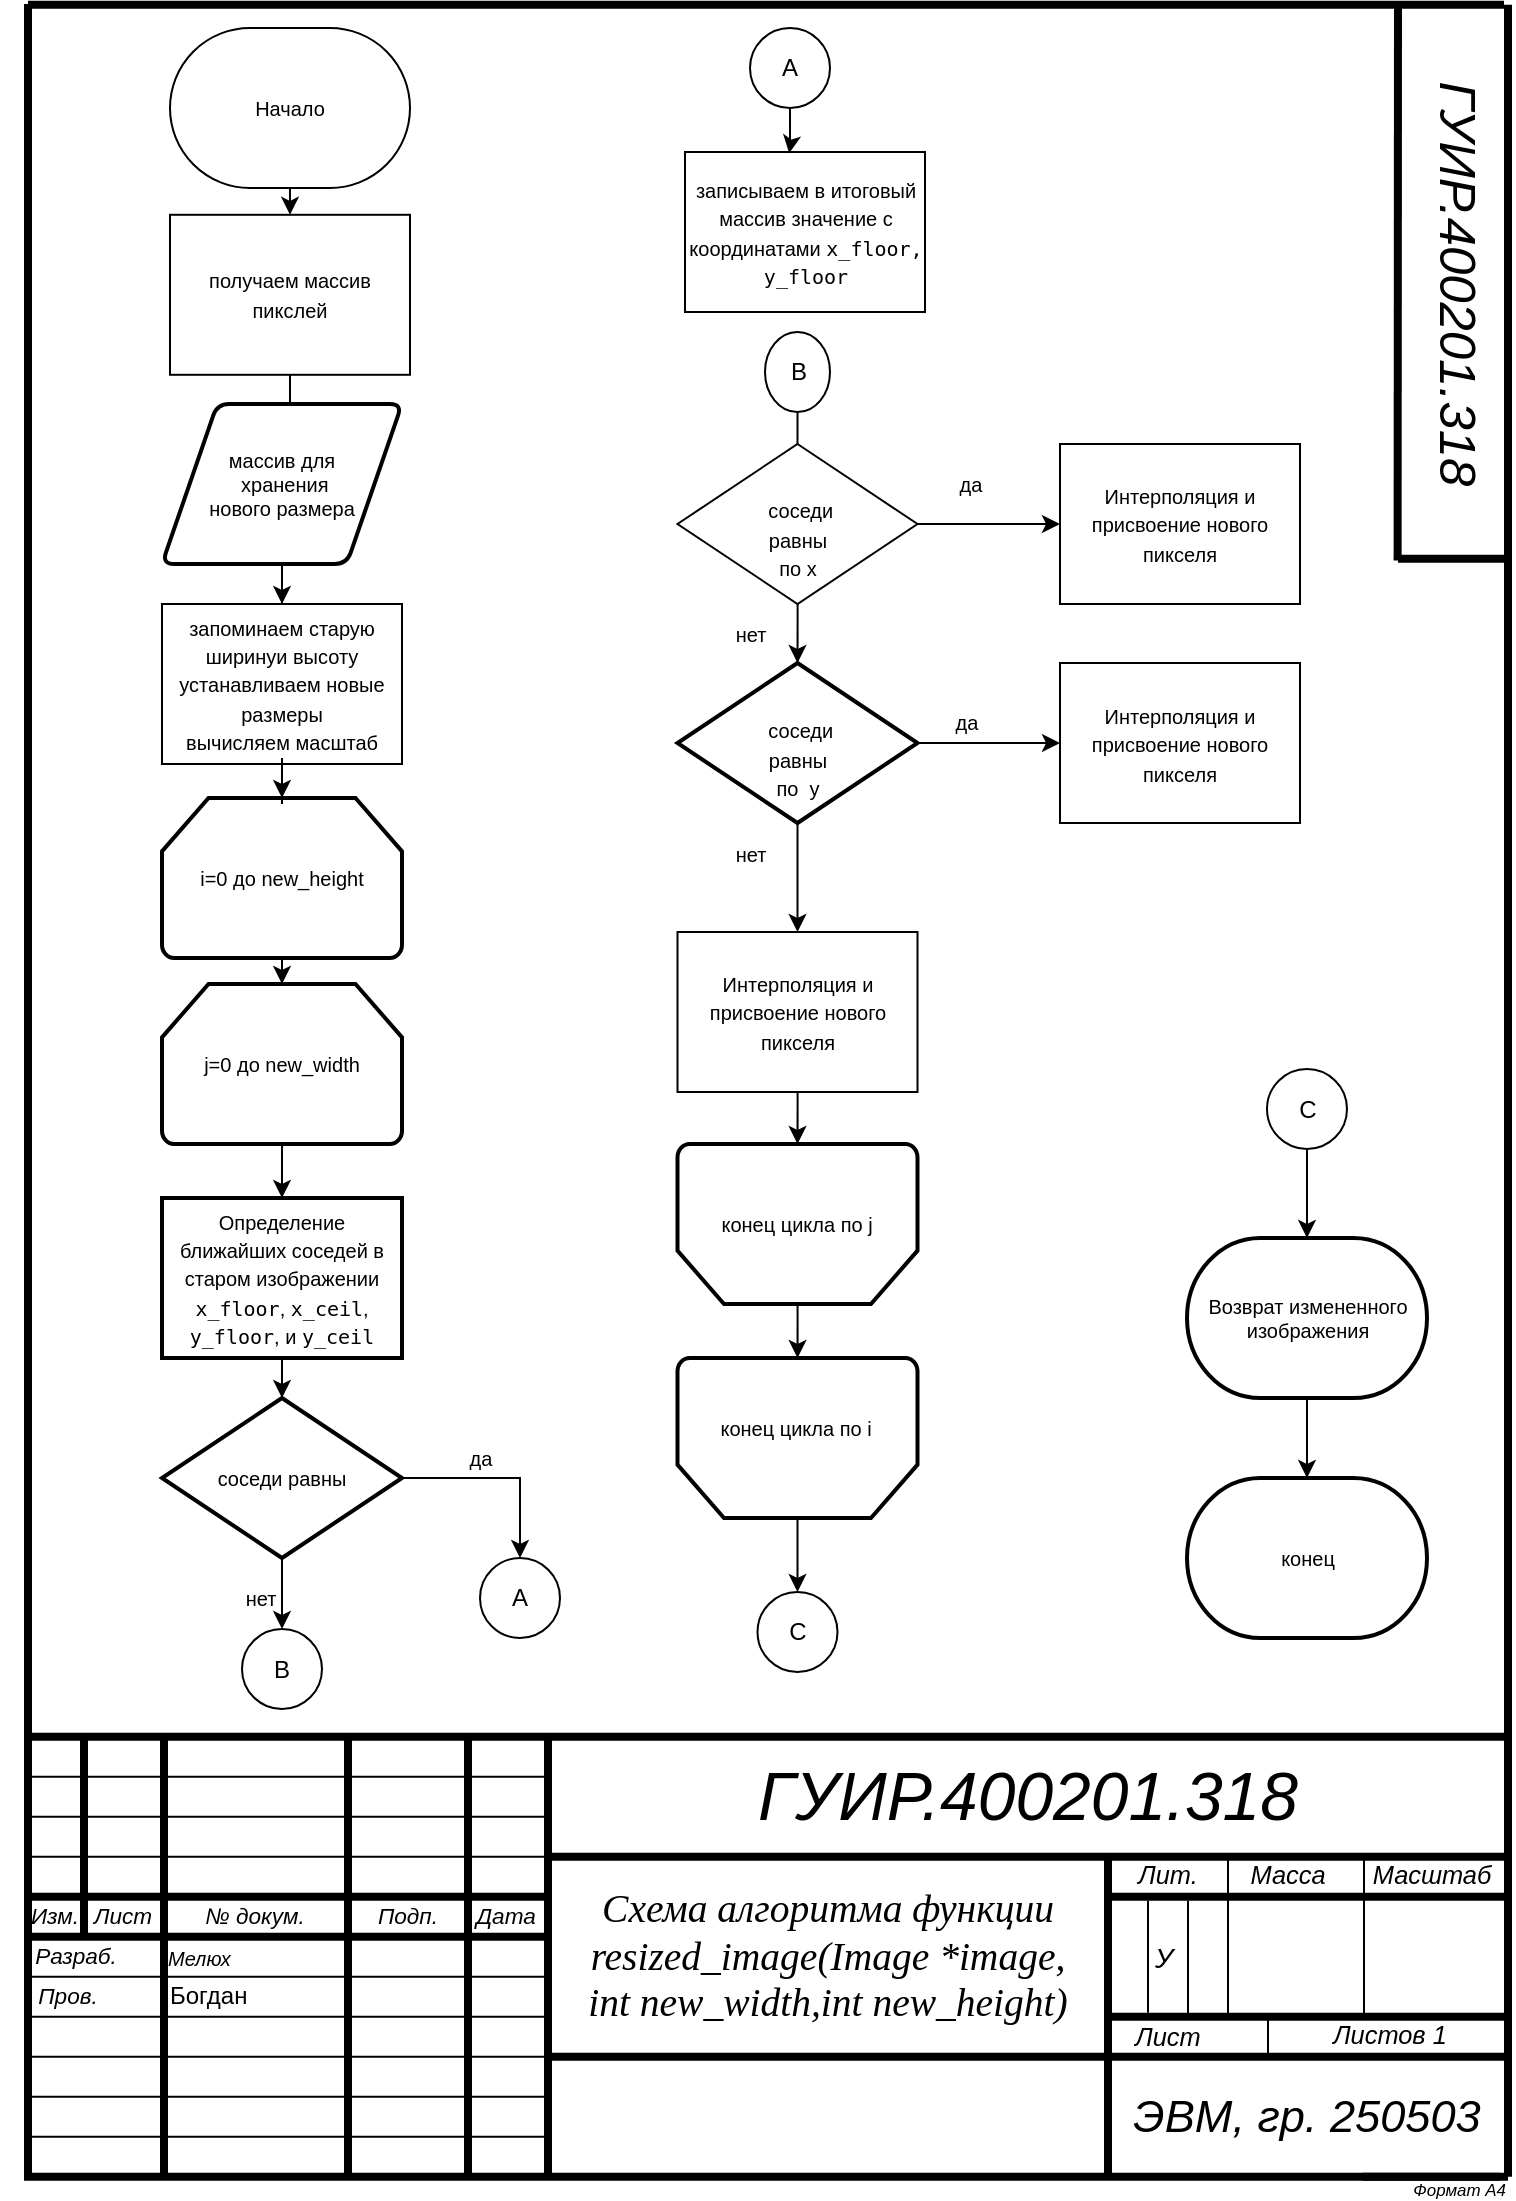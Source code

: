 <mxfile version="22.1.7" type="device">
  <diagram id="C5RBs43oDa-KdzZeNtuy" name="Page-1">
    <mxGraphModel dx="1143" dy="599" grid="1" gridSize="10" guides="1" tooltips="1" connect="1" arrows="1" fold="1" page="1" pageScale="1" pageWidth="827" pageHeight="1169" math="0" shadow="0">
      <root>
        <mxCell id="WIyWlLk6GJQsqaUBKTNV-0" />
        <mxCell id="WIyWlLk6GJQsqaUBKTNV-1" parent="WIyWlLk6GJQsqaUBKTNV-0" />
        <UserObject label="" tags="Соединительная_линия" id="qpGkZIj-OQJHKcK6H_bm-0">
          <mxCell parent="WIyWlLk6GJQsqaUBKTNV-1" vertex="1" visible="0">
            <mxGeometry x="740" y="90" as="geometry" />
          </mxCell>
        </UserObject>
        <UserObject label="" tags="Фон" id="qpGkZIj-OQJHKcK6H_bm-1">
          <mxCell style="vsdxID=314;fillColor=#FFFFFF;gradientColor=none;shape=stencil(UzV2Ls5ILEhVNTIoLinKz04tz0wpyVA1dlE1MsrMy0gtyiwBslSNXVWNndPyi1LTi/JL81Ig/IJEkEoQKze/DGRCBUSfoYEBSI+RQSUq3w2iOCczD49iPErJVIjXektLPRMzfMqBDIQ/IUGELIceJkAhSHgauwIA);strokeColor=#000000;strokeWidth=4;spacingTop=-2;spacingBottom=-2;spacingLeft=-2;spacingRight=-2;points=[];labelBackgroundColor=#ffffff;rounded=0;html=1;whiteSpace=wrap;" parent="WIyWlLk6GJQsqaUBKTNV-1" vertex="1">
            <mxGeometry x="344" y="1512.4" width="740" height="220" as="geometry" />
          </mxCell>
        </UserObject>
        <UserObject label="" tags="Фон" id="qpGkZIj-OQJHKcK6H_bm-2">
          <mxCell style="vsdxID=315;fillColor=#FFFFFF;gradientColor=none;shape=stencil(fY9LDoAgDERP0z3SIyjeg0QUooJB/N1eSGMkJrib6bxpWsB61XJRwNkavBvVYbqgARvg3FitvAlRAQrAundeDd5ttiO/yEQmNbs9bTipx1KDsyt3LYGTsUWwYj/oExbgKN5r6JE8+14eR/Q1ihs=);strokeColor=#000000;strokeWidth=4;spacingTop=-2;spacingBottom=-2;spacingLeft=-2;spacingRight=-2;points=[];labelBackgroundColor=#ffffff;rounded=0;html=1;whiteSpace=wrap;" parent="WIyWlLk6GJQsqaUBKTNV-1" vertex="1">
            <mxGeometry x="604" y="1572.4" width="480" height="100" as="geometry" />
          </mxCell>
        </UserObject>
        <UserObject label="" tags="Фон" id="qpGkZIj-OQJHKcK6H_bm-3">
          <mxCell style="vsdxID=316;edgeStyle=none;startArrow=none;endArrow=none;startSize=3;endSize=3;strokeWidth=4;strokeColor=#000000;spacingTop=-2;spacingBottom=-2;spacingLeft=-2;spacingRight=-2;verticalAlign=middle;html=1;labelBackgroundColor=#ffffff;rounded=0;" parent="WIyWlLk6GJQsqaUBKTNV-1" edge="1">
            <mxGeometry relative="1" as="geometry">
              <Array as="points" />
              <mxPoint x="604" y="1672.4" as="sourcePoint" />
              <mxPoint x="604" y="1732.4" as="targetPoint" />
            </mxGeometry>
          </mxCell>
        </UserObject>
        <UserObject label="" tags="Фон" id="qpGkZIj-OQJHKcK6H_bm-4">
          <mxCell style="vsdxID=317;edgeStyle=none;startArrow=none;endArrow=none;startSize=3;endSize=3;strokeWidth=4;strokeColor=#000000;spacingTop=-2;spacingBottom=-2;spacingLeft=-2;spacingRight=-2;verticalAlign=middle;html=1;labelBackgroundColor=#ffffff;rounded=0;" parent="WIyWlLk6GJQsqaUBKTNV-1" edge="1">
            <mxGeometry relative="1" as="geometry">
              <Array as="points" />
              <mxPoint x="884" y="1572.4" as="sourcePoint" />
              <mxPoint x="884" y="1732.4" as="targetPoint" />
            </mxGeometry>
          </mxCell>
        </UserObject>
        <UserObject label="" tags="Фон" id="qpGkZIj-OQJHKcK6H_bm-5">
          <mxCell style="vsdxID=318;edgeStyle=none;startArrow=none;endArrow=none;startSize=3;endSize=3;strokeColor=#000000;spacingTop=-2;spacingBottom=-2;spacingLeft=-2;spacingRight=-2;verticalAlign=middle;html=1;labelBackgroundColor=#ffffff;rounded=0;" parent="WIyWlLk6GJQsqaUBKTNV-1" edge="1">
            <mxGeometry relative="1" as="geometry">
              <mxPoint as="offset" />
              <Array as="points" />
              <mxPoint x="344" y="1532.4" as="sourcePoint" />
              <mxPoint x="604" y="1532.4" as="targetPoint" />
            </mxGeometry>
          </mxCell>
        </UserObject>
        <UserObject label="" tags="Фон" id="qpGkZIj-OQJHKcK6H_bm-6">
          <mxCell style="vsdxID=319;edgeStyle=none;startArrow=none;endArrow=none;startSize=3;endSize=3;strokeColor=#000000;spacingTop=-2;spacingBottom=-2;spacingLeft=-2;spacingRight=-2;verticalAlign=middle;html=1;labelBackgroundColor=#ffffff;rounded=0;" parent="WIyWlLk6GJQsqaUBKTNV-1" edge="1">
            <mxGeometry relative="1" as="geometry">
              <mxPoint as="offset" />
              <Array as="points" />
              <mxPoint x="344" y="1552.4" as="sourcePoint" />
              <mxPoint x="604" y="1552.4" as="targetPoint" />
            </mxGeometry>
          </mxCell>
        </UserObject>
        <UserObject label="" tags="Фон" id="qpGkZIj-OQJHKcK6H_bm-7">
          <mxCell style="vsdxID=320;edgeStyle=none;startArrow=none;endArrow=none;startSize=3;endSize=3;strokeColor=#000000;spacingTop=-2;spacingBottom=-2;spacingLeft=-2;spacingRight=-2;verticalAlign=middle;html=1;labelBackgroundColor=#ffffff;rounded=0;" parent="WIyWlLk6GJQsqaUBKTNV-1" edge="1">
            <mxGeometry relative="1" as="geometry">
              <mxPoint as="offset" />
              <Array as="points" />
              <mxPoint x="344" y="1572.4" as="sourcePoint" />
              <mxPoint x="604" y="1572.4" as="targetPoint" />
            </mxGeometry>
          </mxCell>
        </UserObject>
        <UserObject label="" tags="Фон" id="qpGkZIj-OQJHKcK6H_bm-8">
          <mxCell style="vsdxID=321;edgeStyle=none;startArrow=none;endArrow=none;startSize=3;endSize=3;strokeWidth=4;strokeColor=#000000;spacingTop=-2;spacingBottom=-2;spacingLeft=-2;spacingRight=-2;verticalAlign=middle;html=1;labelBackgroundColor=#ffffff;rounded=0;" parent="WIyWlLk6GJQsqaUBKTNV-1" edge="1">
            <mxGeometry relative="1" as="geometry">
              <mxPoint as="offset" />
              <Array as="points" />
              <mxPoint x="344" y="1592.4" as="sourcePoint" />
              <mxPoint x="604" y="1592.4" as="targetPoint" />
            </mxGeometry>
          </mxCell>
        </UserObject>
        <UserObject label="" tags="Фон" id="qpGkZIj-OQJHKcK6H_bm-9">
          <mxCell style="vsdxID=322;edgeStyle=none;startArrow=none;endArrow=none;startSize=3;endSize=3;strokeColor=#000000;spacingTop=-2;spacingBottom=-2;spacingLeft=-2;spacingRight=-2;verticalAlign=middle;html=1;labelBackgroundColor=#ffffff;rounded=0;" parent="WIyWlLk6GJQsqaUBKTNV-1" edge="1">
            <mxGeometry relative="1" as="geometry">
              <mxPoint as="offset" />
              <Array as="points" />
              <mxPoint x="344" y="1632.4" as="sourcePoint" />
              <mxPoint x="604" y="1632.4" as="targetPoint" />
            </mxGeometry>
          </mxCell>
        </UserObject>
        <UserObject label="" tags="Фон" id="qpGkZIj-OQJHKcK6H_bm-10">
          <mxCell style="vsdxID=323;edgeStyle=none;startArrow=none;endArrow=none;startSize=3;endSize=3;strokeColor=#000000;spacingTop=-2;spacingBottom=-2;spacingLeft=-2;spacingRight=-2;verticalAlign=middle;html=1;labelBackgroundColor=#ffffff;rounded=0;" parent="WIyWlLk6GJQsqaUBKTNV-1" edge="1">
            <mxGeometry relative="1" as="geometry">
              <mxPoint as="offset" />
              <Array as="points" />
              <mxPoint x="344" y="1672.4" as="sourcePoint" />
              <mxPoint x="604" y="1672.4" as="targetPoint" />
            </mxGeometry>
          </mxCell>
        </UserObject>
        <UserObject label="" tags="Фон" id="qpGkZIj-OQJHKcK6H_bm-11">
          <mxCell style="vsdxID=324;edgeStyle=none;startArrow=none;endArrow=none;startSize=3;endSize=3;strokeWidth=4;strokeColor=#000000;spacingTop=-2;spacingBottom=-2;spacingLeft=-2;spacingRight=-2;verticalAlign=middle;html=1;labelBackgroundColor=#ffffff;rounded=0;" parent="WIyWlLk6GJQsqaUBKTNV-1" edge="1">
            <mxGeometry relative="1" as="geometry">
              <mxPoint as="offset" />
              <Array as="points" />
              <mxPoint x="344" y="1612.4" as="sourcePoint" />
              <mxPoint x="604" y="1612.4" as="targetPoint" />
            </mxGeometry>
          </mxCell>
        </UserObject>
        <UserObject label="" tags="Фон" id="qpGkZIj-OQJHKcK6H_bm-12">
          <mxCell style="vsdxID=325;edgeStyle=none;startArrow=none;endArrow=none;startSize=3;endSize=3;strokeColor=#000000;spacingTop=-2;spacingBottom=-2;spacingLeft=-2;spacingRight=-2;verticalAlign=middle;html=1;labelBackgroundColor=#ffffff;rounded=0;" parent="WIyWlLk6GJQsqaUBKTNV-1" edge="1">
            <mxGeometry relative="1" as="geometry">
              <mxPoint as="offset" />
              <Array as="points" />
              <mxPoint x="344" y="1652.4" as="sourcePoint" />
              <mxPoint x="604" y="1652.4" as="targetPoint" />
            </mxGeometry>
          </mxCell>
        </UserObject>
        <UserObject label="" tags="Фон" id="qpGkZIj-OQJHKcK6H_bm-13">
          <mxCell style="vsdxID=326;edgeStyle=none;startArrow=none;endArrow=none;startSize=3;endSize=3;strokeColor=#000000;spacingTop=-2;spacingBottom=-2;spacingLeft=-2;spacingRight=-2;verticalAlign=middle;html=1;labelBackgroundColor=#ffffff;rounded=0;" parent="WIyWlLk6GJQsqaUBKTNV-1" edge="1">
            <mxGeometry relative="1" as="geometry">
              <mxPoint as="offset" />
              <Array as="points" />
              <mxPoint x="344" y="1692.4" as="sourcePoint" />
              <mxPoint x="604" y="1692.4" as="targetPoint" />
            </mxGeometry>
          </mxCell>
        </UserObject>
        <UserObject label="" tags="Фон" id="qpGkZIj-OQJHKcK6H_bm-14">
          <mxCell style="vsdxID=327;edgeStyle=none;startArrow=none;endArrow=none;startSize=3;endSize=3;strokeColor=#000000;spacingTop=-2;spacingBottom=-2;spacingLeft=-2;spacingRight=-2;verticalAlign=middle;html=1;labelBackgroundColor=#ffffff;rounded=0;" parent="WIyWlLk6GJQsqaUBKTNV-1" edge="1">
            <mxGeometry relative="1" as="geometry">
              <mxPoint as="offset" />
              <Array as="points" />
              <mxPoint x="344" y="1712.4" as="sourcePoint" />
              <mxPoint x="604" y="1712.4" as="targetPoint" />
            </mxGeometry>
          </mxCell>
        </UserObject>
        <UserObject label="" tags="Фон" id="qpGkZIj-OQJHKcK6H_bm-15">
          <mxCell style="vsdxID=328;edgeStyle=none;startArrow=none;endArrow=none;startSize=3;endSize=3;strokeWidth=4;strokeColor=#000000;spacingTop=-2;spacingBottom=-2;spacingLeft=-2;spacingRight=-2;verticalAlign=middle;html=1;labelBackgroundColor=#ffffff;rounded=0;" parent="WIyWlLk6GJQsqaUBKTNV-1" edge="1">
            <mxGeometry relative="1" as="geometry">
              <Array as="points" />
              <mxPoint x="372" y="1512.4" as="sourcePoint" />
              <mxPoint x="372" y="1612.4" as="targetPoint" />
            </mxGeometry>
          </mxCell>
        </UserObject>
        <UserObject label="" tags="Фон" id="qpGkZIj-OQJHKcK6H_bm-16">
          <mxCell style="vsdxID=329;edgeStyle=none;startArrow=none;endArrow=none;startSize=3;endSize=3;strokeWidth=4;strokeColor=#000000;spacingTop=-2;spacingBottom=-2;spacingLeft=-2;spacingRight=-2;verticalAlign=middle;html=1;labelBackgroundColor=#ffffff;rounded=0;" parent="WIyWlLk6GJQsqaUBKTNV-1" edge="1">
            <mxGeometry relative="1" as="geometry">
              <Array as="points" />
              <mxPoint x="412" y="1512.4" as="sourcePoint" />
              <mxPoint x="412" y="1612.4" as="targetPoint" />
            </mxGeometry>
          </mxCell>
        </UserObject>
        <UserObject label="" tags="Фон" id="qpGkZIj-OQJHKcK6H_bm-17">
          <mxCell style="vsdxID=330;edgeStyle=none;startArrow=none;endArrow=none;startSize=3;endSize=3;strokeWidth=4;strokeColor=#000000;spacingTop=-2;spacingBottom=-2;spacingLeft=-2;spacingRight=-2;verticalAlign=middle;html=1;labelBackgroundColor=#ffffff;rounded=0;" parent="WIyWlLk6GJQsqaUBKTNV-1" edge="1">
            <mxGeometry relative="1" as="geometry">
              <Array as="points" />
              <mxPoint x="504" y="1512.4" as="sourcePoint" />
              <mxPoint x="504" y="1612.4" as="targetPoint" />
            </mxGeometry>
          </mxCell>
        </UserObject>
        <UserObject label="" tags="Фон" id="qpGkZIj-OQJHKcK6H_bm-18">
          <mxCell style="vsdxID=331;edgeStyle=none;startArrow=none;endArrow=none;startSize=3;endSize=3;strokeWidth=4;strokeColor=#000000;spacingTop=-2;spacingBottom=-2;spacingLeft=-2;spacingRight=-2;verticalAlign=middle;html=1;labelBackgroundColor=#ffffff;rounded=0;" parent="WIyWlLk6GJQsqaUBKTNV-1" edge="1">
            <mxGeometry relative="1" as="geometry">
              <Array as="points" />
              <mxPoint x="564" y="1512.4" as="sourcePoint" />
              <mxPoint x="564" y="1612.4" as="targetPoint" />
            </mxGeometry>
          </mxCell>
        </UserObject>
        <UserObject label="" tags="Фон" id="qpGkZIj-OQJHKcK6H_bm-19">
          <mxCell style="vsdxID=332;edgeStyle=none;startArrow=none;endArrow=none;startSize=3;endSize=3;strokeWidth=4;strokeColor=#000000;spacingTop=-2;spacingBottom=-2;spacingLeft=-2;spacingRight=-2;verticalAlign=middle;html=1;labelBackgroundColor=#ffffff;rounded=0;" parent="WIyWlLk6GJQsqaUBKTNV-1" edge="1">
            <mxGeometry relative="1" as="geometry">
              <Array as="points" />
              <mxPoint x="412" y="1612.4" as="sourcePoint" />
              <mxPoint x="412" y="1732.4" as="targetPoint" />
            </mxGeometry>
          </mxCell>
        </UserObject>
        <UserObject label="" tags="Фон" id="qpGkZIj-OQJHKcK6H_bm-20">
          <mxCell style="vsdxID=333;edgeStyle=none;startArrow=none;endArrow=none;startSize=3;endSize=3;strokeWidth=4;strokeColor=#000000;spacingTop=-2;spacingBottom=-2;spacingLeft=-2;spacingRight=-2;verticalAlign=middle;html=1;labelBackgroundColor=#ffffff;rounded=0;" parent="WIyWlLk6GJQsqaUBKTNV-1" edge="1">
            <mxGeometry relative="1" as="geometry">
              <Array as="points" />
              <mxPoint x="504" y="1612.4" as="sourcePoint" />
              <mxPoint x="504" y="1732.4" as="targetPoint" />
            </mxGeometry>
          </mxCell>
        </UserObject>
        <UserObject label="" tags="Фон" id="qpGkZIj-OQJHKcK6H_bm-21">
          <mxCell style="vsdxID=334;edgeStyle=none;startArrow=none;endArrow=none;startSize=3;endSize=3;strokeWidth=4;strokeColor=#000000;spacingTop=-2;spacingBottom=-2;spacingLeft=-2;spacingRight=-2;verticalAlign=middle;html=1;labelBackgroundColor=#ffffff;rounded=0;" parent="WIyWlLk6GJQsqaUBKTNV-1" edge="1">
            <mxGeometry relative="1" as="geometry">
              <Array as="points" />
              <mxPoint x="564" y="1612.4" as="sourcePoint" />
              <mxPoint x="564" y="1732.4" as="targetPoint" />
            </mxGeometry>
          </mxCell>
        </UserObject>
        <UserObject label="" tags="Фон" id="qpGkZIj-OQJHKcK6H_bm-22">
          <mxCell style="vsdxID=335;edgeStyle=none;startArrow=none;endArrow=none;startSize=3;endSize=3;strokeWidth=4;strokeColor=#000000;spacingTop=-2;spacingBottom=-2;spacingLeft=-2;spacingRight=-2;verticalAlign=middle;html=1;labelBackgroundColor=#ffffff;rounded=0;" parent="WIyWlLk6GJQsqaUBKTNV-1" edge="1">
            <mxGeometry relative="1" as="geometry">
              <mxPoint as="offset" />
              <Array as="points" />
              <mxPoint x="884" y="1592.4" as="sourcePoint" />
              <mxPoint x="1084" y="1592.4" as="targetPoint" />
            </mxGeometry>
          </mxCell>
        </UserObject>
        <UserObject label="" tags="Фон" id="qpGkZIj-OQJHKcK6H_bm-23">
          <mxCell style="vsdxID=336;edgeStyle=none;startArrow=none;endArrow=none;startSize=3;endSize=3;strokeWidth=4;strokeColor=#000000;spacingTop=-2;spacingBottom=-2;spacingLeft=-2;spacingRight=-2;verticalAlign=middle;html=1;labelBackgroundColor=#ffffff;rounded=0;" parent="WIyWlLk6GJQsqaUBKTNV-1" edge="1">
            <mxGeometry relative="1" as="geometry">
              <mxPoint as="offset" />
              <Array as="points" />
              <mxPoint x="884" y="1652.4" as="sourcePoint" />
              <mxPoint x="1084" y="1652.4" as="targetPoint" />
            </mxGeometry>
          </mxCell>
        </UserObject>
        <UserObject label="" tags="Фон" id="qpGkZIj-OQJHKcK6H_bm-24">
          <mxCell style="vsdxID=337;fillColor=#FFFFFF;gradientColor=none;shape=stencil(fY9LDoAgDERP0z3SIyjeg0QUooJB/N1eSGMkJrib6bxpWsB61XJRwNkavBvVYbqgARvg3FitvAlRAQrAundeDd5ttiO/yEQmNbs9bTipx1KDsyt3LYGTsUWwYj/oExbgKN5r6JE8+14eR/Q1ihs=);strokeColor=#000000;strokeWidth=4;spacingTop=-2;spacingBottom=-2;spacingLeft=-2;spacingRight=-2;points=[];labelBackgroundColor=#ffffff;rounded=0;html=1;whiteSpace=wrap;" parent="WIyWlLk6GJQsqaUBKTNV-1" vertex="1">
            <mxGeometry x="604" y="1512.4" width="480" height="60" as="geometry" />
          </mxCell>
        </UserObject>
        <UserObject label="&lt;div style=&quot;font-size: 1px&quot;&gt;&lt;font style=&quot;font-size:33.87px;font-family:Arial;color:#000000;direction:ltr;letter-spacing:0px;line-height:120%;opacity:1&quot;&gt;&lt;i&gt;ГУИР.400201&lt;/i&gt;&lt;/font&gt;&lt;font style=&quot;font-size:33.87px;font-family:Arial;color:#000000;direction:ltr;letter-spacing:0px;line-height:120%;opacity:1&quot;&gt;&lt;i&gt;.318&lt;/i&gt;&lt;/font&gt;&lt;font style=&quot;font-size:33.87px;font-family:Arial;color:#000000;direction:ltr;letter-spacing:0px;line-height:120%;opacity:1&quot;&gt;&lt;i&gt;&lt;br&gt;&lt;/i&gt;&lt;/font&gt;&lt;/div&gt;" tags="Фон" id="qpGkZIj-OQJHKcK6H_bm-25">
          <mxCell style="verticalAlign=middle;align=center;overflow=width;vsdxID=338;fillColor=none;gradientColor=none;shape=stencil(nZBLDoAgDERP0z3SIyjew0SURgSD+Lu9kMZoXLhwN9O+tukAlrNpJg1SzDH4QW/URgNYgZTkjA4UkwJUgGXng+6DX1zLfmoymdXo17xh5zmRJ6Q42BWCfc2oJfdAr+Yv+AP9Cb7OJ3H/2JG1HNGz/84klThPVCc=);strokeColor=none;spacingTop=-2;spacingBottom=-2;spacingLeft=-2;spacingRight=-2;points=[];labelBackgroundColor=none;rounded=0;html=1;whiteSpace=wrap;" parent="WIyWlLk6GJQsqaUBKTNV-1" vertex="1">
            <mxGeometry x="604" y="1512.4" width="480" height="60" as="geometry" />
          </mxCell>
        </UserObject>
        <UserObject label="&lt;div style=&quot;font-size: 1px&quot;&gt;&lt;font style=&quot;font-size:12.7px;font-family:Arial;color:#000000;direction:ltr;letter-spacing:0px;line-height:120%;opacity:1&quot;&gt;&lt;i&gt;Лит.&lt;br/&gt;&lt;/i&gt;&lt;/font&gt;&lt;/div&gt;" tags="Фон" id="qpGkZIj-OQJHKcK6H_bm-26">
          <mxCell style="verticalAlign=middle;align=center;overflow=width;vsdxID=339;fillColor=none;gradientColor=none;shape=stencil(nZBLDoAgDERP0z3SIyjew0SURgSD+Lu9kMZoXLhwN9O+tukAlrNpJg1SzDH4QW/URgNYgZTkjA4UkwJUgGXng+6DX1zLfmoymdXo17xh5zmRJ6Q42BWCfc2oJfdAr+Yv+AP9Cb7OJ3H/2JG1HNGz/84klThPVCc=);strokeColor=none;spacingTop=-2;spacingBottom=-2;spacingLeft=-2;spacingRight=-2;points=[];labelBackgroundColor=none;rounded=0;html=1;whiteSpace=wrap;" parent="WIyWlLk6GJQsqaUBKTNV-1" vertex="1">
            <mxGeometry x="884" y="1572.4" width="60" height="20" as="geometry" />
          </mxCell>
        </UserObject>
        <UserObject label="&lt;div style=&quot;font-size: 1px&quot;&gt;&lt;font style=&quot;font-size:12.7px;font-family:Arial;color:#000000;direction:ltr;letter-spacing:0px;line-height:120%;opacity:1&quot;&gt;&lt;i&gt;Масса&lt;br/&gt;&lt;/i&gt;&lt;/font&gt;&lt;/div&gt;" tags="Фон" id="qpGkZIj-OQJHKcK6H_bm-27">
          <mxCell style="verticalAlign=middle;align=center;overflow=width;vsdxID=340;fillColor=none;gradientColor=none;shape=stencil(nZBLDoAgDERP0z3SIyjew0SURgSD+Lu9kMZoXLhwN9O+tukAlrNpJg1SzDH4QW/URgNYgZTkjA4UkwJUgGXng+6DX1zLfmoymdXo17xh5zmRJ6Q42BWCfc2oJfdAr+Yv+AP9Cb7OJ3H/2JG1HNGz/84klThPVCc=);strokeColor=none;spacingTop=-2;spacingBottom=-2;spacingLeft=-2;spacingRight=-2;points=[];labelBackgroundColor=none;rounded=0;html=1;whiteSpace=wrap;" parent="WIyWlLk6GJQsqaUBKTNV-1" vertex="1">
            <mxGeometry x="944" y="1572.4" width="60" height="20" as="geometry" />
          </mxCell>
        </UserObject>
        <UserObject label="&lt;div style=&quot;font-size: 1px&quot;&gt;&lt;font style=&quot;font-size:12.7px;font-family:Arial;color:#000000;direction:ltr;letter-spacing:0px;line-height:120%;opacity:1&quot;&gt;&lt;i&gt;Масштаб&lt;br/&gt;&lt;/i&gt;&lt;/font&gt;&lt;/div&gt;" tags="Фон" id="qpGkZIj-OQJHKcK6H_bm-28">
          <mxCell style="verticalAlign=middle;align=center;overflow=width;vsdxID=341;fillColor=none;gradientColor=none;shape=stencil(nZBLDoAgDERP0z3SIyjew0SURgSD+Lu9kMZoXLhwN9O+tukAlrNpJg1SzDH4QW/URgNYgZTkjA4UkwJUgGXng+6DX1zLfmoymdXo17xh5zmRJ6Q42BWCfc2oJfdAr+Yv+AP9Cb7OJ3H/2JG1HNGz/84klThPVCc=);strokeColor=none;spacingTop=-2;spacingBottom=-2;spacingLeft=-2;spacingRight=-2;points=[];labelBackgroundColor=none;rounded=0;html=1;whiteSpace=wrap;" parent="WIyWlLk6GJQsqaUBKTNV-1" vertex="1">
            <mxGeometry x="1006" y="1574.4" width="80" height="16" as="geometry" />
          </mxCell>
        </UserObject>
        <UserObject label="&lt;div style=&quot;font-size: 1px&quot;&gt;&lt;font style=&quot;font-size:12.7px;font-family:Arial;color:#000000;direction:ltr;letter-spacing:0px;line-height:120%;opacity:1&quot;&gt;&lt;i&gt;Лист&lt;/i&gt;&lt;/font&gt;&lt;font style=&quot;font-size:12.7px;font-family:Arial;color:#000000;direction:ltr;letter-spacing:0px;line-height:120%;opacity:1&quot;&gt;&lt;i&gt; &lt;/i&gt;&lt;/font&gt;&lt;font style=&quot;font-size:12.7px;font-family:Arial;color:#000000;direction:ltr;letter-spacing:0px;line-height:120%;opacity:1&quot;&gt;&lt;i&gt;&lt;br/&gt;&lt;/i&gt;&lt;/font&gt;&lt;/div&gt;" tags="Фон" id="qpGkZIj-OQJHKcK6H_bm-29">
          <mxCell style="verticalAlign=middle;align=center;overflow=width;vsdxID=343;fillColor=none;gradientColor=none;shape=stencil(nZBLDoAgDERP0z3SIyjew0SURgSD+Lu9kMZoXLhwN9O+tukAlrNpJg1SzDH4QW/URgNYgZTkjA4UkwJUgGXng+6DX1zLfmoymdXo17xh5zmRJ6Q42BWCfc2oJfdAr+Yv+AP9Cb7OJ3H/2JG1HNGz/84klThPVCc=);strokeColor=none;spacingTop=-2;spacingBottom=-2;spacingLeft=-2;spacingRight=-2;points=[];labelBackgroundColor=none;rounded=0;html=1;whiteSpace=wrap;" parent="WIyWlLk6GJQsqaUBKTNV-1" vertex="1">
            <mxGeometry x="884" y="1654.4" width="60" height="18" as="geometry" />
          </mxCell>
        </UserObject>
        <UserObject label="" tags="Фон" id="qpGkZIj-OQJHKcK6H_bm-30">
          <mxCell style="vsdxID=344;edgeStyle=none;startArrow=none;endArrow=none;startSize=3;endSize=3;strokeColor=#000000;spacingTop=-2;spacingBottom=-2;spacingLeft=-2;spacingRight=-2;verticalAlign=middle;html=1;labelBackgroundColor=#ffffff;rounded=0;" parent="WIyWlLk6GJQsqaUBKTNV-1" edge="1">
            <mxGeometry relative="1" as="geometry">
              <Array as="points" />
              <mxPoint x="1012" y="1572.4" as="sourcePoint" />
              <mxPoint x="1012" y="1652.4" as="targetPoint" />
            </mxGeometry>
          </mxCell>
        </UserObject>
        <UserObject label="" tags="Фон" id="qpGkZIj-OQJHKcK6H_bm-31">
          <mxCell style="vsdxID=345;edgeStyle=none;startArrow=none;endArrow=none;startSize=3;endSize=3;strokeColor=#000000;spacingTop=-2;spacingBottom=-2;spacingLeft=-2;spacingRight=-2;verticalAlign=middle;html=1;labelBackgroundColor=#ffffff;rounded=0;" parent="WIyWlLk6GJQsqaUBKTNV-1" edge="1">
            <mxGeometry relative="1" as="geometry">
              <Array as="points" />
              <mxPoint x="964" y="1652.4" as="sourcePoint" />
              <mxPoint x="964" y="1672.4" as="targetPoint" />
            </mxGeometry>
          </mxCell>
        </UserObject>
        <UserObject label="" tags="Фон" id="qpGkZIj-OQJHKcK6H_bm-32">
          <mxCell style="vsdxID=346;edgeStyle=none;startArrow=none;endArrow=none;startSize=3;endSize=3;strokeColor=#000000;spacingTop=-2;spacingBottom=-2;spacingLeft=-2;spacingRight=-2;verticalAlign=middle;html=1;labelBackgroundColor=#ffffff;rounded=0;" parent="WIyWlLk6GJQsqaUBKTNV-1" edge="1">
            <mxGeometry relative="1" as="geometry">
              <Array as="points" />
              <mxPoint x="944" y="1572.4" as="sourcePoint" />
              <mxPoint x="944" y="1652.4" as="targetPoint" />
            </mxGeometry>
          </mxCell>
        </UserObject>
        <UserObject label="&lt;div style=&quot;font-size: 1px&quot;&gt;&lt;font style=&quot;font-size:12.7px;font-family:Arial;color:#000000;direction:ltr;letter-spacing:0px;line-height:120%;opacity:1&quot;&gt;&lt;i&gt;Листов    &lt;/i&gt;&lt;/font&gt;&lt;font style=&quot;font-size:12.7px;font-family:Arial;color:#000000;direction:ltr;letter-spacing:0px;line-height:120%;opacity:1&quot;&gt;&lt;i&gt;1&lt;br/&gt;&lt;/i&gt;&lt;/font&gt;&lt;/div&gt;" tags="Фон" id="qpGkZIj-OQJHKcK6H_bm-33">
          <mxCell style="verticalAlign=middle;align=center;overflow=width;vsdxID=347;fillColor=none;gradientColor=none;shape=stencil(nZBLDoAgDERP0z3SIyjew0SURgSD+Lu9kMZoXLhwN9O+tukAlrNpJg1SzDH4QW/URgNYgZTkjA4UkwJUgGXng+6DX1zLfmoymdXo17xh5zmRJ6Q42BWCfc2oJfdAr+Yv+AP9Cb7OJ3H/2JG1HNGz/84klThPVCc=);strokeColor=none;spacingTop=-2;spacingBottom=-2;spacingLeft=-2;spacingRight=-2;points=[];labelBackgroundColor=none;rounded=0;html=1;whiteSpace=wrap;" parent="WIyWlLk6GJQsqaUBKTNV-1" vertex="1">
            <mxGeometry x="966" y="1652.4" width="118" height="20" as="geometry" />
          </mxCell>
        </UserObject>
        <UserObject label="&lt;div style=&quot;font-size: 1px&quot;&gt;&lt;font style=&quot;font-size:22.58px;font-family:Arial;color:#000000;direction:ltr;letter-spacing:0px;line-height:120%;opacity:1&quot;&gt;&lt;i&gt;ЭВМ, гр. 250503&lt;/i&gt;&lt;/font&gt;&lt;font style=&quot;font-size:22.58px;font-family:Arial;color:#000000;direction:ltr;letter-spacing:0px;line-height:120%;opacity:1&quot;&gt;&lt;i&gt;&lt;br&gt;&lt;/i&gt;&lt;/font&gt;&lt;/div&gt;" tags="Фон" id="qpGkZIj-OQJHKcK6H_bm-34">
          <mxCell style="verticalAlign=middle;align=center;overflow=width;vsdxID=348;fillColor=none;gradientColor=none;shape=stencil(nZBLDoAgDERP0z3SIyjew0SURgSD+Lu9kMZoXLhwN9O+tukAlrNpJg1SzDH4QW/URgNYgZTkjA4UkwJUgGXng+6DX1zLfmoymdXo17xh5zmRJ6Q42BWCfc2oJfdAr+Yv+AP9Cb7OJ3H/2JG1HNGz/84klThPVCc=);strokeColor=none;spacingTop=-2;spacingBottom=-2;spacingLeft=-2;spacingRight=-2;points=[[0.64,1,0],[1,1,0]];labelBackgroundColor=none;rounded=0;html=1;whiteSpace=wrap;" parent="WIyWlLk6GJQsqaUBKTNV-1" vertex="1">
            <mxGeometry x="884" y="1672.4" width="199" height="60" as="geometry" />
          </mxCell>
        </UserObject>
        <UserObject label="&lt;div style=&quot;font-size: 1px&quot;&gt;&lt;font style=&quot;font-size:11.29px;font-family:Arial;color:#000000;direction:ltr;letter-spacing:0px;line-height:120%;opacity:1&quot;&gt;&lt;i&gt;Изм&lt;/i&gt;&lt;/font&gt;&lt;font style=&quot;font-size:11.29px;font-family:Arial;color:#000000;direction:ltr;letter-spacing:0px;line-height:120%;opacity:1&quot;&gt;&lt;i&gt;.&lt;br/&gt;&lt;/i&gt;&lt;/font&gt;&lt;/div&gt;" tags="Фон" id="qpGkZIj-OQJHKcK6H_bm-35">
          <mxCell style="verticalAlign=middle;align=center;overflow=width;vsdxID=349;fillColor=none;gradientColor=none;shape=stencil(nZBLDoAgDERP0z3SIyjew0SURgSD+Lu9kMZoXLhwN9O+tukAlrNpJg1SzDH4QW/URgNYgZTkjA4UkwJUgGXng+6DX1zLfmoymdXo17xh5zmRJ6Q42BWCfc2oJfdAr+Yv+AP9Cb7OJ3H/2JG1HNGz/84klThPVCc=);strokeColor=none;spacingTop=-2;spacingBottom=-2;spacingLeft=-2;spacingRight=-2;points=[];labelBackgroundColor=none;rounded=0;html=1;whiteSpace=wrap;" parent="WIyWlLk6GJQsqaUBKTNV-1" vertex="1">
            <mxGeometry x="344" y="1592.4" width="27" height="20" as="geometry" />
          </mxCell>
        </UserObject>
        <UserObject label="&lt;div style=&quot;font-size: 1px&quot;&gt;&lt;font style=&quot;font-size:11.29px;font-family:Arial;color:#000000;direction:ltr;letter-spacing:0px;line-height:120%;opacity:1&quot;&gt;&lt;i&gt;Лист&lt;br/&gt;&lt;/i&gt;&lt;/font&gt;&lt;/div&gt;" tags="Фон" id="qpGkZIj-OQJHKcK6H_bm-36">
          <mxCell style="verticalAlign=middle;align=center;overflow=width;vsdxID=350;fillColor=none;gradientColor=none;shape=stencil(nZBLDoAgDERP0z3SIyjew0SURgSD+Lu9kMZoXLhwN9O+tukAlrNpJg1SzDH4QW/URgNYgZTkjA4UkwJUgGXng+6DX1zLfmoymdXo17xh5zmRJ6Q42BWCfc2oJfdAr+Yv+AP9Cb7OJ3H/2JG1HNGz/84klThPVCc=);strokeColor=none;spacingTop=-2;spacingBottom=-2;spacingLeft=-2;spacingRight=-2;points=[];labelBackgroundColor=none;rounded=0;html=1;whiteSpace=wrap;" parent="WIyWlLk6GJQsqaUBKTNV-1" vertex="1">
            <mxGeometry x="372" y="1592.4" width="39" height="20" as="geometry" />
          </mxCell>
        </UserObject>
        <UserObject label="&lt;div style=&quot;font-size: 1px&quot;&gt;&lt;font style=&quot;font-size:11.29px;font-family:Arial;color:#000000;direction:ltr;letter-spacing:0px;line-height:120%;opacity:1&quot;&gt;&lt;i&gt;№ докум.&lt;br/&gt;&lt;/i&gt;&lt;/font&gt;&lt;/div&gt;" tags="Фон" id="qpGkZIj-OQJHKcK6H_bm-37">
          <mxCell style="verticalAlign=middle;align=center;overflow=width;vsdxID=351;fillColor=none;gradientColor=none;shape=stencil(nZBLDoAgDERP0z3SIyjew0SURgSD+Lu9kMZoXLhwN9O+tukAlrNpJg1SzDH4QW/URgNYgZTkjA4UkwJUgGXng+6DX1zLfmoymdXo17xh5zmRJ6Q42BWCfc2oJfdAr+Yv+AP9Cb7OJ3H/2JG1HNGz/84klThPVCc=);strokeColor=none;strokeWidth=4;spacingTop=-2;spacingBottom=-2;spacingLeft=-2;spacingRight=-2;points=[];labelBackgroundColor=none;rounded=0;html=1;whiteSpace=wrap;" parent="WIyWlLk6GJQsqaUBKTNV-1" vertex="1">
            <mxGeometry x="412" y="1592.4" width="91" height="20" as="geometry" />
          </mxCell>
        </UserObject>
        <UserObject label="&lt;div style=&quot;font-size: 1px&quot;&gt;&lt;font style=&quot;font-size:11.29px;font-family:Arial;color:#000000;direction:ltr;letter-spacing:0px;line-height:120%;opacity:1&quot;&gt;&lt;i&gt;Подп.&lt;br/&gt;&lt;/i&gt;&lt;/font&gt;&lt;/div&gt;" tags="Фон" id="qpGkZIj-OQJHKcK6H_bm-38">
          <mxCell style="verticalAlign=middle;align=center;overflow=width;vsdxID=352;fillColor=none;gradientColor=none;shape=stencil(nZBLDoAgDERP0z3SIyjew0SURgSD+Lu9kMZoXLhwN9O+tukAlrNpJg1SzDH4QW/URgNYgZTkjA4UkwJUgGXng+6DX1zLfmoymdXo17xh5zmRJ6Q42BWCfc2oJfdAr+Yv+AP9Cb7OJ3H/2JG1HNGz/84klThPVCc=);strokeColor=none;strokeWidth=4;spacingTop=-2;spacingBottom=-2;spacingLeft=-2;spacingRight=-2;points=[];labelBackgroundColor=none;rounded=0;html=1;whiteSpace=wrap;" parent="WIyWlLk6GJQsqaUBKTNV-1" vertex="1">
            <mxGeometry x="504" y="1592.4" width="60" height="20" as="geometry" />
          </mxCell>
        </UserObject>
        <UserObject label="&lt;div style=&quot;font-size: 1px&quot;&gt;&lt;font style=&quot;font-size:11.29px;font-family:Arial;color:#000000;direction:ltr;letter-spacing:0px;line-height:120%;opacity:1&quot;&gt;&lt;i&gt;Дата&lt;br/&gt;&lt;/i&gt;&lt;/font&gt;&lt;/div&gt;" tags="Фон" id="qpGkZIj-OQJHKcK6H_bm-39">
          <mxCell style="verticalAlign=middle;align=center;overflow=width;vsdxID=353;fillColor=none;gradientColor=none;shape=stencil(nZBLDoAgDERP0z3SIyjew0SURgSD+Lu9kMZoXLhwN9O+tukAlrNpJg1SzDH4QW/URgNYgZTkjA4UkwJUgGXng+6DX1zLfmoymdXo17xh5zmRJ6Q42BWCfc2oJfdAr+Yv+AP9Cb7OJ3H/2JG1HNGz/84klThPVCc=);strokeColor=none;strokeWidth=4;spacingTop=-2;spacingBottom=-2;spacingLeft=-2;spacingRight=-2;points=[];labelBackgroundColor=none;rounded=0;html=1;whiteSpace=wrap;" parent="WIyWlLk6GJQsqaUBKTNV-1" vertex="1">
            <mxGeometry x="563" y="1592.4" width="40" height="19" as="geometry" />
          </mxCell>
        </UserObject>
        <UserObject label="&lt;div style=&quot;font-size: 1px&quot;&gt;&lt;font style=&quot;font-size:11.29px;font-family:Arial;color:#000000;direction:ltr;letter-spacing:0px;line-height:120%;opacity:1&quot;&gt;&lt;i&gt;Разраб.&lt;br/&gt;&lt;/i&gt;&lt;/font&gt;&lt;/div&gt;" tags="Фон" id="qpGkZIj-OQJHKcK6H_bm-40">
          <mxCell style="verticalAlign=middle;align=center;overflow=width;vsdxID=354;fillColor=none;gradientColor=none;shape=stencil(nZBLDoAgDERP0z3SIyjew0SURgSD+Lu9kMZoXLhwN9O+tukAlrNpJg1SzDH4QW/URgNYgZTkjA4UkwJUgGXng+6DX1zLfmoymdXo17xh5zmRJ6Q42BWCfc2oJfdAr+Yv+AP9Cb7OJ3H/2JG1HNGz/84klThPVCc=);strokeColor=none;spacingTop=-2;spacingBottom=-2;spacingLeft=-2;spacingRight=-2;points=[];labelBackgroundColor=none;rounded=0;html=1;whiteSpace=wrap;" parent="WIyWlLk6GJQsqaUBKTNV-1" vertex="1">
            <mxGeometry x="334" y="1612.4" width="68" height="20" as="geometry" />
          </mxCell>
        </UserObject>
        <UserObject label="&lt;div style=&quot;font-size: 1px&quot;&gt;&lt;font style=&quot;font-size:11.29px;font-family:Arial;color:#000000;direction:ltr;letter-spacing:0px;line-height:120%;opacity:1&quot;&gt;&lt;i&gt;Пров.&lt;br/&gt;&lt;/i&gt;&lt;/font&gt;&lt;/div&gt;" tags="Фон" id="qpGkZIj-OQJHKcK6H_bm-41">
          <mxCell style="verticalAlign=middle;align=center;overflow=width;vsdxID=355;fillColor=none;gradientColor=none;shape=stencil(nZBLDoAgDERP0z3SIyjew0SURgSD+Lu9kMZoXLhwN9O+tukAlrNpJg1SzDH4QW/URgNYgZTkjA4UkwJUgGXng+6DX1zLfmoymdXo17xh5zmRJ6Q42BWCfc2oJfdAr+Yv+AP9Cb7OJ3H/2JG1HNGz/84klThPVCc=);strokeColor=none;spacingTop=-2;spacingBottom=-2;spacingLeft=-2;spacingRight=-2;points=[];labelBackgroundColor=none;rounded=0;html=1;whiteSpace=wrap;" parent="WIyWlLk6GJQsqaUBKTNV-1" vertex="1">
            <mxGeometry x="330" y="1632.4" width="68" height="20" as="geometry" />
          </mxCell>
        </UserObject>
        <UserObject label="Богдан" tags="Фон" id="qpGkZIj-OQJHKcK6H_bm-42">
          <mxCell style="verticalAlign=middle;align=left;overflow=width;vsdxID=357;fillColor=none;gradientColor=none;shape=stencil(nZBLDoAgDERP0z3SIyjew0SURgSD+Lu9kMZoXLhwN9O+tukAlrNpJg1SzDH4QW/URgNYgZTkjA4UkwJUgGXng+6DX1zLfmoymdXo17xh5zmRJ6Q42BWCfc2oJfdAr+Yv+AP9Cb7OJ3H/2JG1HNGz/84klThPVCc=);strokeColor=none;spacingTop=-2;spacingBottom=-2;spacingLeft=-2;spacingRight=-2;points=[];labelBackgroundColor=none;rounded=0;html=1;whiteSpace=wrap;" parent="WIyWlLk6GJQsqaUBKTNV-1" vertex="1">
            <mxGeometry x="415" y="1632.4" width="91" height="20" as="geometry" />
          </mxCell>
        </UserObject>
        <UserObject label="" tags="Фон" id="qpGkZIj-OQJHKcK6H_bm-43">
          <mxCell style="vsdxID=359;edgeStyle=none;startArrow=none;endArrow=none;startSize=3;endSize=3;strokeWidth=4;spacingTop=-2;spacingBottom=-2;spacingLeft=-2;spacingRight=-2;verticalAlign=middle;html=1;labelBackgroundColor=#ffffff;rounded=0;" parent="WIyWlLk6GJQsqaUBKTNV-1" edge="1">
            <mxGeometry relative="1" as="geometry">
              <mxPoint as="offset" />
              <Array as="points" />
              <mxPoint x="344" y="646.4" as="sourcePoint" />
              <mxPoint x="1082" y="646.4" as="targetPoint" />
            </mxGeometry>
          </mxCell>
        </UserObject>
        <UserObject label="" tags="Фон" id="qpGkZIj-OQJHKcK6H_bm-44">
          <mxCell style="vsdxID=361;edgeStyle=none;startArrow=none;endArrow=none;startSize=3;endSize=3;strokeWidth=4;spacingTop=-2;spacingBottom=-2;spacingLeft=-2;spacingRight=-2;verticalAlign=middle;html=1;labelBackgroundColor=#ffffff;rounded=0;" parent="WIyWlLk6GJQsqaUBKTNV-1" edge="1">
            <mxGeometry relative="1" as="geometry">
              <Array as="points" />
              <mxPoint x="1084" y="1512.4" as="sourcePoint" />
              <mxPoint x="1084" y="646.4" as="targetPoint" />
            </mxGeometry>
          </mxCell>
        </UserObject>
        <UserObject label="" tags="Фон" id="qpGkZIj-OQJHKcK6H_bm-45">
          <mxCell style="vsdxID=363;edgeStyle=none;startArrow=none;endArrow=none;startSize=3;endSize=3;strokeWidth=4;spacingTop=-2;spacingBottom=-2;spacingLeft=-2;spacingRight=-2;verticalAlign=middle;html=1;labelBackgroundColor=#ffffff;rounded=0;" parent="WIyWlLk6GJQsqaUBKTNV-1" edge="1">
            <mxGeometry relative="1" as="geometry">
              <Array as="points" />
              <mxPoint x="1029" y="923.4" as="sourcePoint" />
              <mxPoint x="1084" y="923.4" as="targetPoint" />
            </mxGeometry>
          </mxCell>
        </UserObject>
        <UserObject label="&lt;div style=&quot;font-size: 1px&quot;&gt;&lt;font style=&quot;font-size:25.4px;font-family:Arial;color:#000000;direction:ltr;letter-spacing:0px;line-height:120%;opacity:1&quot;&gt;&lt;i&gt;ГУИР.400201&lt;/i&gt;&lt;/font&gt;&lt;font style=&quot;font-size:25.4px;font-family:Arial;color:#000000;direction:ltr;letter-spacing:0px;line-height:120%;opacity:1&quot;&gt;&lt;i&gt;.318&lt;/i&gt;&lt;/font&gt;&lt;/div&gt;&lt;div style=&quot;font-size: 1px&quot;&gt;&lt;font style=&quot;font-size:25.4px;font-family:Arial;color:#000000;direction:ltr;letter-spacing:0px;line-height:120%;opacity:1&quot;&gt;&lt;i&gt;&lt;br&gt;&lt;/i&gt;&lt;/font&gt;&lt;/div&gt;" tags="Фон" id="qpGkZIj-OQJHKcK6H_bm-46">
          <mxCell style="verticalAlign=middle;align=center;overflow=width;vsdxID=364;rotation=90;fillColor=none;gradientColor=none;shape=stencil(nZBLDoAgDERP0z3SIyjew0SURgSD+Lu9kMZoXLhwN9O+tukAlrNpJg1SzDH4QW/URgNYgZTkjA4UkwJUgGXng+6DX1zLfmoymdXo17xh5zmRJ6Q42BWCfc2oJfdAr+Yv+AP9Cb7OJ3H/2JG1HNGz/84klThPVCc=);strokeColor=none;spacingTop=-2;spacingBottom=-2;spacingLeft=-2;spacingRight=-2;points=[];labelBackgroundColor=none;rounded=0;html=1;whiteSpace=wrap;" parent="WIyWlLk6GJQsqaUBKTNV-1" vertex="1">
            <mxGeometry x="905.5" y="751.4" width="276" height="68" as="geometry" />
          </mxCell>
        </UserObject>
        <UserObject label="&lt;div style=&quot;&quot;&gt;&lt;p style=&quot;text-align: center; margin: 0px; text-indent: 0px; vertical-align: middle; direction: ltr;&quot;&gt;&lt;font face=&quot;Arial-ItalicMT&quot;&gt;&lt;span style=&quot;font-size: 19.76px;&quot;&gt;&lt;i&gt;Схема алгоритма функции&lt;/i&gt;&lt;/span&gt;&lt;/font&gt;&lt;/p&gt;&lt;p style=&quot;text-align: center; margin: 0px; text-indent: 0px; vertical-align: middle; direction: ltr;&quot;&gt;&lt;font face=&quot;Arial-ItalicMT&quot;&gt;&lt;span style=&quot;font-size: 19.76px;&quot;&gt;&lt;i&gt;resized_image(Image *image,&lt;/i&gt;&lt;/span&gt;&lt;/font&gt;&lt;/p&gt;&lt;p style=&quot;text-align: center; margin: 0px; text-indent: 0px; vertical-align: middle; direction: ltr;&quot;&gt;&lt;font face=&quot;Arial-ItalicMT&quot;&gt;&lt;span style=&quot;font-size: 19.76px;&quot;&gt;&lt;i&gt;int new_width,int new_height)&lt;br&gt;&lt;/i&gt;&lt;/span&gt;&lt;/font&gt;&lt;/p&gt;&lt;/div&gt;" tags="Фон" id="qpGkZIj-OQJHKcK6H_bm-47">
          <mxCell style="verticalAlign=middle;align=center;overflow=width;vsdxID=409;fillColor=none;gradientColor=none;shape=stencil(nZBLDoAgDERP0z3SIyjew0SURgSD+Lu9kMZoXLhwN9O+tukAlrNpJg1SzDH4QW/URgNYgZTkjA4UkwJUgGXng+6DX1zLfmoymdXo17xh5zmRJ6Q42BWCfc2oJfdAr+Yv+AP9Cb7OJ3H/2JG1HNGz/84klThPVCc=);strokeColor=none;spacingTop=-2;spacingBottom=-2;spacingLeft=-2;spacingRight=-2;points=[];labelBackgroundColor=none;rounded=0;html=1;whiteSpace=wrap;" parent="WIyWlLk6GJQsqaUBKTNV-1" vertex="1">
            <mxGeometry x="604" y="1573.4" width="280" height="98" as="geometry" />
          </mxCell>
        </UserObject>
        <UserObject label="&lt;div style=&quot;font-size: 1px&quot;&gt;&lt;font style=&quot;font-size:14.11px;font-family:Arial;color:#000000;direction:ltr;letter-spacing:0px;line-height:120%;opacity:1&quot;&gt;&lt;i&gt;&lt;br&gt;&lt;/i&gt;&lt;/font&gt;&lt;/div&gt;" tags="Фон" id="qpGkZIj-OQJHKcK6H_bm-48">
          <mxCell style="verticalAlign=middle;align=center;overflow=width;vsdxID=695;fillColor=none;gradientColor=none;shape=stencil(nZBLDoAgDERP0z3SIyjew0SURgSD+Lu9kMZoXLhwN9O+tukAlrNpJg1SzDH4QW/URgNYgZTkjA4UkwJUgGXng+6DX1zLfmoymdXo17xh5zmRJ6Q42BWCfc2oJfdAr+Yv+AP9Cb7OJ3H/2JG1HNGz/84klThPVCc=);strokeColor=none;spacingTop=-2;spacingBottom=-2;spacingLeft=-2;spacingRight=-2;points=[];labelBackgroundColor=none;rounded=0;html=1;whiteSpace=wrap;" parent="WIyWlLk6GJQsqaUBKTNV-1" vertex="1">
            <mxGeometry x="1005" y="1592.4" width="77" height="61" as="geometry" />
          </mxCell>
        </UserObject>
        <UserObject label="" tags="Фон" id="qpGkZIj-OQJHKcK6H_bm-49">
          <mxCell style="vsdxID=1512;edgeStyle=none;startArrow=none;endArrow=none;startSize=3;endSize=3;spacingTop=-2;spacingBottom=-2;spacingLeft=-2;spacingRight=-2;verticalAlign=middle;html=1;labelBackgroundColor=#ffffff;rounded=0;" parent="WIyWlLk6GJQsqaUBKTNV-1" edge="1">
            <mxGeometry relative="1" as="geometry">
              <Array as="points" />
              <mxPoint x="904" y="1594.4" as="sourcePoint" />
              <mxPoint x="904" y="1650.4" as="targetPoint" />
            </mxGeometry>
          </mxCell>
        </UserObject>
        <UserObject label="" tags="Фон" id="qpGkZIj-OQJHKcK6H_bm-50">
          <mxCell style="vsdxID=1513;edgeStyle=none;startArrow=none;endArrow=none;startSize=3;endSize=3;spacingTop=-2;spacingBottom=-2;spacingLeft=-2;spacingRight=-2;verticalAlign=middle;html=1;labelBackgroundColor=#ffffff;rounded=0;" parent="WIyWlLk6GJQsqaUBKTNV-1" edge="1">
            <mxGeometry relative="1" as="geometry">
              <Array as="points" />
              <mxPoint x="924" y="1594.4" as="sourcePoint" />
              <mxPoint x="924" y="1651.4" as="targetPoint" />
            </mxGeometry>
          </mxCell>
        </UserObject>
        <UserObject label="&lt;div style=&quot;font-size: 1px&quot;&gt;&lt;p style=&quot;text-align:left;margin-left:0;margin-right:0;margin-top:0px;margin-bottom:0px;text-indent:0;vertical-align:middle;direction:ltr;&quot;&gt;&lt;i style=&quot;font-size: 10px;&quot;&gt;Мел&lt;font size=&quot;1&quot;&gt;юх&lt;/font&gt;&lt;/i&gt;&lt;/p&gt;&lt;/div&gt;" tags="Фон" id="qpGkZIj-OQJHKcK6H_bm-51">
          <mxCell style="verticalAlign=middle;align=left;overflow=width;vsdxID=356;fillColor=none;gradientColor=none;shape=stencil(nZBLDoAgDERP0z3SIyjew0SURgSD+Lu9kMZoXLhwN9O+tukAlrNpJg1SzDH4QW/URgNYgZTkjA4UkwJUgGXng+6DX1zLfmoymdXo17xh5zmRJ6Q42BWCfc2oJfdAr+Yv+AP9Cb7OJ3H/2JG1HNGz/84klThPVCc=);strokeColor=none;spacingTop=-2;spacingBottom=-2;spacingLeft=-2;spacingRight=-2;points=[];labelBackgroundColor=none;rounded=0;html=1;whiteSpace=wrap;" parent="WIyWlLk6GJQsqaUBKTNV-1" vertex="1">
            <mxGeometry x="414" y="1613.4" width="91" height="20" as="geometry" />
          </mxCell>
        </UserObject>
        <UserObject label="" tags="Фон" id="qpGkZIj-OQJHKcK6H_bm-52">
          <mxCell style="vsdxID=1085;edgeStyle=none;startArrow=none;endArrow=none;startSize=3;endSize=3;spacingTop=-2;spacingBottom=-2;spacingLeft=-2;spacingRight=-2;verticalAlign=middle;html=1;labelBackgroundColor=#ffffff;rounded=0;" parent="WIyWlLk6GJQsqaUBKTNV-1" edge="1">
            <mxGeometry relative="1" as="geometry">
              <mxPoint as="offset" />
              <Array as="points" />
              <mxPoint x="360" y="1512.4" as="sourcePoint" />
              <mxPoint x="380" y="1512.4" as="targetPoint" />
            </mxGeometry>
          </mxCell>
        </UserObject>
        <UserObject label="&lt;div style=&quot;font-size: 1px&quot;&gt;&lt;font style=&quot;font-size:14.11px;font-family:Arial;color:#000000;direction:ltr;letter-spacing:0px;line-height:120%;opacity:1&quot;&gt;&lt;i&gt;У&lt;br/&gt;&lt;/i&gt;&lt;/font&gt;&lt;/div&gt;" tags="Фон" id="qpGkZIj-OQJHKcK6H_bm-53">
          <mxCell style="verticalAlign=middle;align=center;overflow=width;vsdxID=3040;fillColor=none;gradientColor=none;shape=stencil(nZBLDoAgDERP0z3SIyjew0SURgSD+Lu9kMZoXLhwN9O+tukAlrNpJg1SzDH4QW/URgNYgZTkjA4UkwJUgGXng+6DX1zLfmoymdXo17xh5zmRJ6Q42BWCfc2oJfdAr+Yv+AP9Cb7OJ3H/2JG1HNGz/84klThPVCc=);strokeColor=none;points=[];labelBackgroundColor=none;rounded=0;html=1;whiteSpace=wrap;" parent="WIyWlLk6GJQsqaUBKTNV-1" vertex="1">
            <mxGeometry x="884" y="1614.4" width="56" height="16" as="geometry" />
          </mxCell>
        </UserObject>
        <UserObject label="&lt;div style=&quot;font-size: 1px&quot;&gt;&lt;p style=&quot;text-align:right;margin-left:0;margin-right:0;margin-top:0px;margin-bottom:0px;text-indent:0;vertical-align:middle;direction:ltr;&quot;&gt;&lt;font style=&quot;font-size:8.47px;font-family:Arial;color:#000000;direction:ltr;letter-spacing:0px;line-height:120%;opacity:1&quot;&gt;&lt;i&gt;Формат А4&lt;/i&gt;&lt;/font&gt;&lt;font style=&quot;font-size:8.47px;font-family:Arial;color:#000000;direction:ltr;letter-spacing:0px;line-height:120%;opacity:1&quot;&gt;&lt;i&gt;&lt;br/&gt;&lt;/i&gt;&lt;/font&gt;&lt;/p&gt;&lt;/div&gt;" tags="Фон" id="qpGkZIj-OQJHKcK6H_bm-54">
          <mxCell style="verticalAlign=middle;align=right;overflow=width;vsdxID=3042;fillColor=none;gradientColor=none;shape=stencil(nZBLDoAgDERP0z3SIyjew0SURgSD+Lu9kMZoXLhwN9O+tukAlrNpJg1SzDH4QW/URgNYgZTkjA4UkwJUgGXng+6DX1zLfmoymdXo17xh5zmRJ6Q42BWCfc2oJfdAr+Yv+AP9Cb7OJ3H/2JG1HNGz/84klThPVCc=);strokeColor=none;strokeWidth=4;spacingTop=-1;spacingBottom=-1;spacingLeft=-1;spacingRight=-1;points=[];labelBackgroundColor=none;rounded=0;html=1;whiteSpace=wrap;" parent="WIyWlLk6GJQsqaUBKTNV-1" vertex="1">
            <mxGeometry x="1029" y="1733.4" width="54" height="10" as="geometry" />
          </mxCell>
        </UserObject>
        <UserObject label="" tags="Фон" id="qpGkZIj-OQJHKcK6H_bm-55">
          <mxCell style="vsdxID=3039;edgeStyle=none;startArrow=none;endArrow=none;startSize=3;endSize=3;strokeWidth=4;spacingTop=-2;spacingBottom=-2;spacingLeft=-2;spacingRight=-2;verticalAlign=middle;html=1;labelBackgroundColor=#ffffff;rounded=0;exitX=0.638;exitY=1;exitDx=0;exitDy=0;exitPerimeter=0;entryX=1.005;entryY=1;entryDx=0;entryDy=0;entryPerimeter=0;" parent="WIyWlLk6GJQsqaUBKTNV-1" source="qpGkZIj-OQJHKcK6H_bm-34" target="qpGkZIj-OQJHKcK6H_bm-34" edge="1">
            <mxGeometry relative="1" as="geometry">
              <mxPoint as="offset" />
              <Array as="points" />
            </mxGeometry>
          </mxCell>
        </UserObject>
        <mxCell id="qpGkZIj-OQJHKcK6H_bm-56" parent="WIyWlLk6GJQsqaUBKTNV-1" vertex="1">
          <mxGeometry x="344" y="1517.4" as="geometry" />
        </mxCell>
        <mxCell id="qpGkZIj-OQJHKcK6H_bm-57" parent="WIyWlLk6GJQsqaUBKTNV-1" vertex="1">
          <mxGeometry x="344" y="646.4" as="geometry" />
        </mxCell>
        <UserObject label="" tags="Фон" id="qpGkZIj-OQJHKcK6H_bm-58">
          <mxCell style="vsdxID=358;edgeStyle=none;startArrow=none;endArrow=none;startSize=3;endSize=3;strokeWidth=4;spacingTop=-2;spacingBottom=-2;spacingLeft=-2;spacingRight=-2;verticalAlign=middle;html=1;labelBackgroundColor=#ffffff;rounded=0;" parent="WIyWlLk6GJQsqaUBKTNV-1" source="qpGkZIj-OQJHKcK6H_bm-56" target="qpGkZIj-OQJHKcK6H_bm-57" edge="1">
            <mxGeometry relative="1" as="geometry">
              <Array as="points">
                <mxPoint x="344" y="1517.4" />
                <mxPoint x="344" y="646" />
              </Array>
            </mxGeometry>
          </mxCell>
        </UserObject>
        <mxCell id="qpGkZIj-OQJHKcK6H_bm-59" parent="WIyWlLk6GJQsqaUBKTNV-1" vertex="1">
          <mxGeometry x="1029" y="646.4" as="geometry" />
        </mxCell>
        <mxCell id="qpGkZIj-OQJHKcK6H_bm-60" parent="WIyWlLk6GJQsqaUBKTNV-1" vertex="1">
          <mxGeometry x="1029" y="923.4" as="geometry" />
        </mxCell>
        <UserObject label="" tags="Фон" id="qpGkZIj-OQJHKcK6H_bm-61">
          <mxCell style="vsdxID=362;edgeStyle=none;startArrow=none;endArrow=none;startSize=3;endSize=3;strokeWidth=4;spacingTop=-2;spacingBottom=-2;spacingLeft=-2;spacingRight=-2;verticalAlign=middle;html=1;labelBackgroundColor=#ffffff;rounded=0;" parent="WIyWlLk6GJQsqaUBKTNV-1" source="qpGkZIj-OQJHKcK6H_bm-59" target="qpGkZIj-OQJHKcK6H_bm-60" edge="1">
            <mxGeometry relative="1" as="geometry">
              <Array as="points">
                <mxPoint x="1029" y="646.4" />
                <mxPoint x="1028.8" y="924.2" />
              </Array>
            </mxGeometry>
          </mxCell>
        </UserObject>
        <UserObject label="" tags="Соединительная_линия" id="qpGkZIj-OQJHKcK6H_bm-62">
          <mxCell parent="WIyWlLk6GJQsqaUBKTNV-1" vertex="1" visible="0">
            <mxGeometry x="1940" y="610" as="geometry" />
          </mxCell>
        </UserObject>
        <mxCell id="qpGkZIj-OQJHKcK6H_bm-63" value="&lt;font style=&quot;font-size: 10px;&quot;&gt;Начало&lt;/font&gt;" style="whiteSpace=wrap;html=1;rounded=1;arcSize=50;align=center;verticalAlign=middle;strokeWidth=1;autosize=1;spacing=4;treeFolding=1;treeMoving=1;newEdgeStyle={&quot;edgeStyle&quot;:&quot;entityRelationEdgeStyle&quot;,&quot;startArrow&quot;:&quot;none&quot;,&quot;endArrow&quot;:&quot;none&quot;,&quot;segment&quot;:10,&quot;curved&quot;:1,&quot;sourcePerimeterSpacing&quot;:0,&quot;targetPerimeterSpacing&quot;:0};" parent="WIyWlLk6GJQsqaUBKTNV-1" vertex="1">
          <mxGeometry x="415" y="658" width="120" height="80" as="geometry" />
        </mxCell>
        <mxCell id="qpGkZIj-OQJHKcK6H_bm-64" value="" style="edgeStyle=orthogonalEdgeStyle;rounded=0;orthogonalLoop=1;jettySize=auto;html=1;" parent="WIyWlLk6GJQsqaUBKTNV-1" source="qpGkZIj-OQJHKcK6H_bm-65" target="qpGkZIj-OQJHKcK6H_bm-68" edge="1">
          <mxGeometry relative="1" as="geometry" />
        </mxCell>
        <mxCell id="qpGkZIj-OQJHKcK6H_bm-65" value="&lt;font style=&quot;font-size: 10px;&quot;&gt;получаем массив пикслей&lt;/font&gt;" style="rounded=0;whiteSpace=wrap;html=1;" parent="WIyWlLk6GJQsqaUBKTNV-1" vertex="1">
          <mxGeometry x="415" y="751.4" width="120" height="80" as="geometry" />
        </mxCell>
        <mxCell id="qpGkZIj-OQJHKcK6H_bm-66" value="" style="endArrow=classic;html=1;rounded=0;entryX=0.5;entryY=0;entryDx=0;entryDy=0;exitX=0.5;exitY=1;exitDx=0;exitDy=0;" parent="WIyWlLk6GJQsqaUBKTNV-1" source="qpGkZIj-OQJHKcK6H_bm-63" target="qpGkZIj-OQJHKcK6H_bm-65" edge="1">
          <mxGeometry width="50" height="50" relative="1" as="geometry">
            <mxPoint x="460" y="710" as="sourcePoint" />
            <mxPoint x="510" y="710" as="targetPoint" />
          </mxGeometry>
        </mxCell>
        <mxCell id="w6ZWhTjl52pFIGb9krHm-76" style="edgeStyle=orthogonalEdgeStyle;rounded=0;orthogonalLoop=1;jettySize=auto;html=1;entryX=0.5;entryY=0;entryDx=0;entryDy=0;" edge="1" parent="WIyWlLk6GJQsqaUBKTNV-1" source="qpGkZIj-OQJHKcK6H_bm-68" target="qpGkZIj-OQJHKcK6H_bm-76">
          <mxGeometry relative="1" as="geometry" />
        </mxCell>
        <mxCell id="qpGkZIj-OQJHKcK6H_bm-68" value="&lt;div style=&quot;font-size: 10px;&quot;&gt;&lt;font style=&quot;font-size: 10px;&quot;&gt;массив для&lt;/font&gt;&lt;/div&gt;&lt;div style=&quot;font-size: 10px;&quot;&gt;&lt;font style=&quot;font-size: 10px;&quot;&gt;&amp;nbsp;хранения&lt;br&gt;нового размера&lt;br&gt;&lt;/font&gt;&lt;/div&gt;" style="shape=parallelogram;html=1;strokeWidth=2;perimeter=parallelogramPerimeter;whiteSpace=wrap;rounded=1;arcSize=12;size=0.23;" parent="WIyWlLk6GJQsqaUBKTNV-1" vertex="1">
          <mxGeometry x="411" y="846.0" width="120" height="80" as="geometry" />
        </mxCell>
        <mxCell id="qpGkZIj-OQJHKcK6H_bm-69" value="" style="edgeStyle=orthogonalEdgeStyle;rounded=0;orthogonalLoop=1;jettySize=auto;html=1;" parent="WIyWlLk6GJQsqaUBKTNV-1" source="qpGkZIj-OQJHKcK6H_bm-70" target="qpGkZIj-OQJHKcK6H_bm-73" edge="1">
          <mxGeometry relative="1" as="geometry" />
        </mxCell>
        <mxCell id="qpGkZIj-OQJHKcK6H_bm-70" value="&lt;font style=&quot;font-size: 10px;&quot;&gt;i=0 до new_height&lt;/font&gt;" style="strokeWidth=2;html=1;shape=mxgraph.flowchart.loop_limit;whiteSpace=wrap;" parent="WIyWlLk6GJQsqaUBKTNV-1" vertex="1">
          <mxGeometry x="411" y="1043" width="120" height="80" as="geometry" />
        </mxCell>
        <mxCell id="qpGkZIj-OQJHKcK6H_bm-72" value="" style="edgeStyle=orthogonalEdgeStyle;rounded=0;orthogonalLoop=1;jettySize=auto;html=1;" parent="WIyWlLk6GJQsqaUBKTNV-1" source="qpGkZIj-OQJHKcK6H_bm-73" target="qpGkZIj-OQJHKcK6H_bm-75" edge="1">
          <mxGeometry relative="1" as="geometry" />
        </mxCell>
        <mxCell id="qpGkZIj-OQJHKcK6H_bm-73" value="&lt;div style=&quot;font-size: 10px;&quot;&gt;&lt;font style=&quot;font-size: 10px;&quot;&gt;j=0 до new_width&lt;/font&gt;&lt;/div&gt;" style="strokeWidth=2;html=1;shape=mxgraph.flowchart.loop_limit;whiteSpace=wrap;" parent="WIyWlLk6GJQsqaUBKTNV-1" vertex="1">
          <mxGeometry x="411" y="1136" width="120" height="80" as="geometry" />
        </mxCell>
        <mxCell id="qpGkZIj-OQJHKcK6H_bm-74" value="" style="edgeStyle=orthogonalEdgeStyle;rounded=0;orthogonalLoop=1;jettySize=auto;html=1;" parent="WIyWlLk6GJQsqaUBKTNV-1" source="qpGkZIj-OQJHKcK6H_bm-75" target="qpGkZIj-OQJHKcK6H_bm-79" edge="1">
          <mxGeometry relative="1" as="geometry" />
        </mxCell>
        <mxCell id="qpGkZIj-OQJHKcK6H_bm-75" value="&lt;font style=&quot;font-size: 10px;&quot;&gt;Определение ближайших соседей  в старом изображении &lt;code&gt;x_floor&lt;/code&gt;, &lt;code&gt;x_ceil&lt;/code&gt;, &lt;code&gt;y_floor&lt;/code&gt;, и &lt;code&gt;y_ceil&lt;/code&gt;&lt;/font&gt;" style="whiteSpace=wrap;html=1;strokeWidth=2;" parent="WIyWlLk6GJQsqaUBKTNV-1" vertex="1">
          <mxGeometry x="411" y="1243" width="120" height="80" as="geometry" />
        </mxCell>
        <mxCell id="qpGkZIj-OQJHKcK6H_bm-76" value="&lt;font style=&quot;font-size: 10px;&quot;&gt;запоминаем старую ширинуи высоту&lt;br&gt;устанавливаем новые размеры&lt;br&gt;вычисляем масштаб&lt;/font&gt;" style="rounded=0;whiteSpace=wrap;html=1;" parent="WIyWlLk6GJQsqaUBKTNV-1" vertex="1">
          <mxGeometry x="411" y="946" width="120" height="80" as="geometry" />
        </mxCell>
        <mxCell id="qpGkZIj-OQJHKcK6H_bm-115" style="edgeStyle=orthogonalEdgeStyle;rounded=0;orthogonalLoop=1;jettySize=auto;html=1;entryX=0.5;entryY=0;entryDx=0;entryDy=0;" parent="WIyWlLk6GJQsqaUBKTNV-1" source="qpGkZIj-OQJHKcK6H_bm-79" target="qpGkZIj-OQJHKcK6H_bm-82" edge="1">
          <mxGeometry relative="1" as="geometry" />
        </mxCell>
        <mxCell id="w6ZWhTjl52pFIGb9krHm-83" style="edgeStyle=orthogonalEdgeStyle;rounded=0;orthogonalLoop=1;jettySize=auto;html=1;entryX=0.5;entryY=0;entryDx=0;entryDy=0;" edge="1" parent="WIyWlLk6GJQsqaUBKTNV-1" source="qpGkZIj-OQJHKcK6H_bm-79" target="qpGkZIj-OQJHKcK6H_bm-80">
          <mxGeometry relative="1" as="geometry" />
        </mxCell>
        <mxCell id="qpGkZIj-OQJHKcK6H_bm-79" value="&lt;font style=&quot;font-size: 10px;&quot;&gt;соседи равны&lt;/font&gt;" style="rhombus;whiteSpace=wrap;html=1;strokeWidth=2;" parent="WIyWlLk6GJQsqaUBKTNV-1" vertex="1">
          <mxGeometry x="411" y="1343" width="120" height="80" as="geometry" />
        </mxCell>
        <mxCell id="qpGkZIj-OQJHKcK6H_bm-80" value="А" style="ellipse;whiteSpace=wrap;html=1;" parent="WIyWlLk6GJQsqaUBKTNV-1" vertex="1">
          <mxGeometry x="570" y="1423" width="40" height="40" as="geometry" />
        </mxCell>
        <mxCell id="qpGkZIj-OQJHKcK6H_bm-82" value="B" style="ellipse;whiteSpace=wrap;html=1;" parent="WIyWlLk6GJQsqaUBKTNV-1" vertex="1">
          <mxGeometry x="451" y="1458.5" width="40" height="40" as="geometry" />
        </mxCell>
        <mxCell id="qpGkZIj-OQJHKcK6H_bm-84" value="А" style="ellipse;whiteSpace=wrap;html=1;" parent="WIyWlLk6GJQsqaUBKTNV-1" vertex="1">
          <mxGeometry x="705" y="658" width="40" height="40" as="geometry" />
        </mxCell>
        <mxCell id="qpGkZIj-OQJHKcK6H_bm-86" value="&lt;font style=&quot;font-size: 10px;&quot;&gt;записываем в итоговый массив значение с координатами &lt;code&gt;x_floor, &lt;/code&gt;&lt;code&gt;y_floor&lt;/code&gt;&lt;/font&gt;" style="whiteSpace=wrap;html=1;" parent="WIyWlLk6GJQsqaUBKTNV-1" vertex="1">
          <mxGeometry x="672.5" y="720" width="120" height="80" as="geometry" />
        </mxCell>
        <mxCell id="w6ZWhTjl52pFIGb9krHm-88" style="edgeStyle=orthogonalEdgeStyle;rounded=0;orthogonalLoop=1;jettySize=auto;html=1;entryX=0.5;entryY=0;entryDx=0;entryDy=0;" edge="1" parent="WIyWlLk6GJQsqaUBKTNV-1" source="qpGkZIj-OQJHKcK6H_bm-89" target="qpGkZIj-OQJHKcK6H_bm-92">
          <mxGeometry relative="1" as="geometry" />
        </mxCell>
        <mxCell id="qpGkZIj-OQJHKcK6H_bm-89" value="B" style="ellipse;whiteSpace=wrap;html=1;" parent="WIyWlLk6GJQsqaUBKTNV-1" vertex="1">
          <mxGeometry x="712.5" y="810" width="32.5" height="40" as="geometry" />
        </mxCell>
        <mxCell id="w6ZWhTjl52pFIGb9krHm-89" style="edgeStyle=orthogonalEdgeStyle;rounded=0;orthogonalLoop=1;jettySize=auto;html=1;entryX=0;entryY=0.5;entryDx=0;entryDy=0;" edge="1" parent="WIyWlLk6GJQsqaUBKTNV-1" source="qpGkZIj-OQJHKcK6H_bm-92" target="qpGkZIj-OQJHKcK6H_bm-95">
          <mxGeometry relative="1" as="geometry" />
        </mxCell>
        <mxCell id="qpGkZIj-OQJHKcK6H_bm-92" value="&lt;font style=&quot;font-size: 10px;&quot;&gt;&lt;br&gt;&amp;nbsp;соседи&lt;br&gt; равны&lt;br&gt; по х&lt;/font&gt;" style="rhombus;whiteSpace=wrap;html=1;" parent="WIyWlLk6GJQsqaUBKTNV-1" vertex="1">
          <mxGeometry x="668.75" y="866" width="120" height="80" as="geometry" />
        </mxCell>
        <mxCell id="qpGkZIj-OQJHKcK6H_bm-93" value="&lt;font style=&quot;font-size: 10px;&quot;&gt;да&lt;/font&gt;" style="text;html=1;align=center;verticalAlign=middle;resizable=0;points=[];autosize=1;strokeColor=none;fillColor=none;" parent="WIyWlLk6GJQsqaUBKTNV-1" vertex="1">
          <mxGeometry x="800" y="871" width="30" height="30" as="geometry" />
        </mxCell>
        <mxCell id="qpGkZIj-OQJHKcK6H_bm-94" value="&lt;font style=&quot;font-size: 10px;&quot;&gt;нет&lt;/font&gt;" style="text;html=1;align=center;verticalAlign=middle;resizable=0;points=[];autosize=1;strokeColor=none;fillColor=none;" parent="WIyWlLk6GJQsqaUBKTNV-1" vertex="1">
          <mxGeometry x="685" y="945.5" width="40" height="30" as="geometry" />
        </mxCell>
        <mxCell id="qpGkZIj-OQJHKcK6H_bm-95" value="&lt;font style=&quot;font-size: 10px;&quot;&gt;Интерполяция и присвоение нового пикселя&lt;/font&gt;" style="rounded=0;whiteSpace=wrap;html=1;" parent="WIyWlLk6GJQsqaUBKTNV-1" vertex="1">
          <mxGeometry x="860" y="866" width="120" height="80" as="geometry" />
        </mxCell>
        <mxCell id="qpGkZIj-OQJHKcK6H_bm-119" style="edgeStyle=orthogonalEdgeStyle;rounded=0;orthogonalLoop=1;jettySize=auto;html=1;entryX=0;entryY=0.5;entryDx=0;entryDy=0;" parent="WIyWlLk6GJQsqaUBKTNV-1" source="qpGkZIj-OQJHKcK6H_bm-97" target="qpGkZIj-OQJHKcK6H_bm-100" edge="1">
          <mxGeometry relative="1" as="geometry" />
        </mxCell>
        <mxCell id="w6ZWhTjl52pFIGb9krHm-92" style="edgeStyle=orthogonalEdgeStyle;rounded=0;orthogonalLoop=1;jettySize=auto;html=1;entryX=0.5;entryY=0;entryDx=0;entryDy=0;" edge="1" parent="WIyWlLk6GJQsqaUBKTNV-1" source="qpGkZIj-OQJHKcK6H_bm-97" target="qpGkZIj-OQJHKcK6H_bm-102">
          <mxGeometry relative="1" as="geometry" />
        </mxCell>
        <mxCell id="qpGkZIj-OQJHKcK6H_bm-97" value="&lt;font style=&quot;font-size: 10px;&quot;&gt;&lt;br&gt;&amp;nbsp;соседи&lt;br&gt; равны&lt;br&gt; по&amp;nbsp; y&lt;/font&gt;" style="strokeWidth=2;html=1;shape=mxgraph.flowchart.decision;whiteSpace=wrap;" parent="WIyWlLk6GJQsqaUBKTNV-1" vertex="1">
          <mxGeometry x="668.75" y="975.5" width="120" height="80" as="geometry" />
        </mxCell>
        <mxCell id="qpGkZIj-OQJHKcK6H_bm-99" value="&lt;font style=&quot;font-size: 10px;&quot;&gt;да&lt;/font&gt;" style="text;html=1;align=center;verticalAlign=middle;resizable=0;points=[];autosize=1;strokeColor=none;fillColor=none;" parent="WIyWlLk6GJQsqaUBKTNV-1" vertex="1">
          <mxGeometry x="797.5" y="990" width="30" height="30" as="geometry" />
        </mxCell>
        <mxCell id="qpGkZIj-OQJHKcK6H_bm-100" value="&lt;font style=&quot;font-size: 10px;&quot;&gt;Интерполяция и присвоение нового пикселя&lt;/font&gt;" style="rounded=0;whiteSpace=wrap;html=1;" parent="WIyWlLk6GJQsqaUBKTNV-1" vertex="1">
          <mxGeometry x="860" y="975.5" width="120" height="80" as="geometry" />
        </mxCell>
        <mxCell id="qpGkZIj-OQJHKcK6H_bm-101" value="&lt;font style=&quot;font-size: 10px;&quot;&gt;нет&lt;/font&gt;" style="text;html=1;align=center;verticalAlign=middle;resizable=0;points=[];autosize=1;strokeColor=none;fillColor=none;" parent="WIyWlLk6GJQsqaUBKTNV-1" vertex="1">
          <mxGeometry x="685" y="1055.5" width="40" height="30" as="geometry" />
        </mxCell>
        <mxCell id="qpGkZIj-OQJHKcK6H_bm-102" value="&lt;font style=&quot;font-size: 10px;&quot;&gt;Интерполяция и присвоение нового пикселя&lt;/font&gt;" style="rounded=0;whiteSpace=wrap;html=1;" parent="WIyWlLk6GJQsqaUBKTNV-1" vertex="1">
          <mxGeometry x="668.75" y="1110" width="120" height="80" as="geometry" />
        </mxCell>
        <mxCell id="qpGkZIj-OQJHKcK6H_bm-103" value="" style="strokeWidth=2;html=1;shape=mxgraph.flowchart.loop_limit;whiteSpace=wrap;rotation=-180;" parent="WIyWlLk6GJQsqaUBKTNV-1" vertex="1">
          <mxGeometry x="668.75" y="1216" width="120" height="80" as="geometry" />
        </mxCell>
        <UserObject label="&lt;font style=&quot;font-size: 10px;&quot;&gt;конец цикла по j&lt;/font&gt;" tags="Фон" id="qpGkZIj-OQJHKcK6H_bm-104">
          <mxCell style="verticalAlign=middle;align=center;overflow=width;vsdxID=364;rotation=0;fillColor=none;gradientColor=none;shape=stencil(nZBLDoAgDERP0z3SIyjew0SURgSD+Lu9kMZoXLhwN9O+tukAlrNpJg1SzDH4QW/URgNYgZTkjA4UkwJUgGXng+6DX1zLfmoymdXo17xh5zmRJ6Q42BWCfc2oJfdAr+Yv+AP9Cb7OJ3H/2JG1HNGz/84klThPVCc=);strokeColor=none;spacingTop=-2;spacingBottom=-2;spacingLeft=-2;spacingRight=-2;points=[];labelBackgroundColor=none;rounded=0;html=1;whiteSpace=wrap;" parent="WIyWlLk6GJQsqaUBKTNV-1" vertex="1">
            <mxGeometry x="646.25" y="1241" width="165" height="30" as="geometry" />
          </mxCell>
        </UserObject>
        <mxCell id="qpGkZIj-OQJHKcK6H_bm-121" style="edgeStyle=orthogonalEdgeStyle;rounded=0;orthogonalLoop=1;jettySize=auto;html=1;exitX=0.5;exitY=0;exitDx=0;exitDy=0;exitPerimeter=0;entryX=0.5;entryY=0;entryDx=0;entryDy=0;" parent="WIyWlLk6GJQsqaUBKTNV-1" source="qpGkZIj-OQJHKcK6H_bm-106" target="qpGkZIj-OQJHKcK6H_bm-120" edge="1">
          <mxGeometry relative="1" as="geometry" />
        </mxCell>
        <mxCell id="qpGkZIj-OQJHKcK6H_bm-106" value="" style="strokeWidth=2;html=1;shape=mxgraph.flowchart.loop_limit;whiteSpace=wrap;rotation=-180;" parent="WIyWlLk6GJQsqaUBKTNV-1" vertex="1">
          <mxGeometry x="668.75" y="1323" width="120" height="80" as="geometry" />
        </mxCell>
        <UserObject label="&lt;font style=&quot;font-size: 10px;&quot;&gt;конец цикла по i&lt;/font&gt;" tags="Фон" id="qpGkZIj-OQJHKcK6H_bm-107">
          <mxCell style="verticalAlign=middle;align=center;overflow=width;vsdxID=364;rotation=0;fillColor=none;gradientColor=none;shape=stencil(nZBLDoAgDERP0z3SIyjew0SURgSD+Lu9kMZoXLhwN9O+tukAlrNpJg1SzDH4QW/URgNYgZTkjA4UkwJUgGXng+6DX1zLfmoymdXo17xh5zmRJ6Q42BWCfc2oJfdAr+Yv+AP9Cb7OJ3H/2JG1HNGz/84klThPVCc=);strokeColor=none;spacingTop=-2;spacingBottom=-2;spacingLeft=-2;spacingRight=-2;points=[];labelBackgroundColor=none;rounded=0;html=1;whiteSpace=wrap;" parent="WIyWlLk6GJQsqaUBKTNV-1" vertex="1">
            <mxGeometry x="657.5" y="1343" width="140" height="30" as="geometry" />
          </mxCell>
        </UserObject>
        <mxCell id="qpGkZIj-OQJHKcK6H_bm-108" style="edgeStyle=orthogonalEdgeStyle;rounded=0;orthogonalLoop=1;jettySize=auto;html=1;entryX=0.5;entryY=1;entryDx=0;entryDy=0;entryPerimeter=0;" parent="WIyWlLk6GJQsqaUBKTNV-1" source="qpGkZIj-OQJHKcK6H_bm-103" target="qpGkZIj-OQJHKcK6H_bm-106" edge="1">
          <mxGeometry relative="1" as="geometry" />
        </mxCell>
        <mxCell id="qpGkZIj-OQJHKcK6H_bm-109" value="&lt;p style=&quot;font-size: 10px;&quot;&gt;Возврат измененного изображения&lt;/p&gt;" style="strokeWidth=2;html=1;shape=mxgraph.flowchart.terminator;whiteSpace=wrap;" parent="WIyWlLk6GJQsqaUBKTNV-1" vertex="1">
          <mxGeometry x="923.5" y="1263" width="120" height="80" as="geometry" />
        </mxCell>
        <mxCell id="qpGkZIj-OQJHKcK6H_bm-111" value="&lt;font style=&quot;font-size: 10px;&quot;&gt;конец&lt;/font&gt;" style="strokeWidth=2;html=1;shape=mxgraph.flowchart.terminator;whiteSpace=wrap;" parent="WIyWlLk6GJQsqaUBKTNV-1" vertex="1">
          <mxGeometry x="923.5" y="1383" width="120" height="80" as="geometry" />
        </mxCell>
        <mxCell id="qpGkZIj-OQJHKcK6H_bm-120" value="C" style="ellipse;whiteSpace=wrap;html=1;" parent="WIyWlLk6GJQsqaUBKTNV-1" vertex="1">
          <mxGeometry x="708.75" y="1440" width="40" height="40" as="geometry" />
        </mxCell>
        <mxCell id="qpGkZIj-OQJHKcK6H_bm-122" value="C" style="ellipse;whiteSpace=wrap;html=1;" parent="WIyWlLk6GJQsqaUBKTNV-1" vertex="1">
          <mxGeometry x="963.5" y="1178.5" width="40" height="40" as="geometry" />
        </mxCell>
        <mxCell id="qpGkZIj-OQJHKcK6H_bm-123" style="edgeStyle=orthogonalEdgeStyle;rounded=0;orthogonalLoop=1;jettySize=auto;html=1;entryX=0.5;entryY=0;entryDx=0;entryDy=0;entryPerimeter=0;" parent="WIyWlLk6GJQsqaUBKTNV-1" source="qpGkZIj-OQJHKcK6H_bm-122" target="qpGkZIj-OQJHKcK6H_bm-109" edge="1">
          <mxGeometry relative="1" as="geometry" />
        </mxCell>
        <mxCell id="w6ZWhTjl52pFIGb9krHm-82" style="edgeStyle=orthogonalEdgeStyle;rounded=0;orthogonalLoop=1;jettySize=auto;html=1;entryX=0.5;entryY=0;entryDx=0;entryDy=0;entryPerimeter=0;" edge="1" parent="WIyWlLk6GJQsqaUBKTNV-1" source="qpGkZIj-OQJHKcK6H_bm-76" target="qpGkZIj-OQJHKcK6H_bm-70">
          <mxGeometry relative="1" as="geometry" />
        </mxCell>
        <mxCell id="w6ZWhTjl52pFIGb9krHm-84" value="&lt;font style=&quot;font-size: 10px;&quot;&gt;нет&lt;/font&gt;" style="text;html=1;align=center;verticalAlign=middle;resizable=0;points=[];autosize=1;strokeColor=none;fillColor=none;" vertex="1" parent="WIyWlLk6GJQsqaUBKTNV-1">
          <mxGeometry x="440" y="1428" width="40" height="30" as="geometry" />
        </mxCell>
        <mxCell id="w6ZWhTjl52pFIGb9krHm-85" value="&lt;font style=&quot;font-size: 10px;&quot;&gt;да&lt;/font&gt;" style="text;html=1;align=center;verticalAlign=middle;resizable=0;points=[];autosize=1;strokeColor=none;fillColor=none;" vertex="1" parent="WIyWlLk6GJQsqaUBKTNV-1">
          <mxGeometry x="555" y="1358" width="30" height="30" as="geometry" />
        </mxCell>
        <mxCell id="w6ZWhTjl52pFIGb9krHm-87" style="edgeStyle=orthogonalEdgeStyle;rounded=0;orthogonalLoop=1;jettySize=auto;html=1;entryX=0.434;entryY=0.008;entryDx=0;entryDy=0;entryPerimeter=0;" edge="1" parent="WIyWlLk6GJQsqaUBKTNV-1" source="qpGkZIj-OQJHKcK6H_bm-84" target="qpGkZIj-OQJHKcK6H_bm-86">
          <mxGeometry relative="1" as="geometry" />
        </mxCell>
        <mxCell id="w6ZWhTjl52pFIGb9krHm-90" style="edgeStyle=orthogonalEdgeStyle;rounded=0;orthogonalLoop=1;jettySize=auto;html=1;entryX=0.5;entryY=0;entryDx=0;entryDy=0;entryPerimeter=0;" edge="1" parent="WIyWlLk6GJQsqaUBKTNV-1" source="qpGkZIj-OQJHKcK6H_bm-92" target="qpGkZIj-OQJHKcK6H_bm-97">
          <mxGeometry relative="1" as="geometry" />
        </mxCell>
        <mxCell id="w6ZWhTjl52pFIGb9krHm-93" style="edgeStyle=orthogonalEdgeStyle;rounded=0;orthogonalLoop=1;jettySize=auto;html=1;entryX=0.5;entryY=1;entryDx=0;entryDy=0;entryPerimeter=0;" edge="1" parent="WIyWlLk6GJQsqaUBKTNV-1" source="qpGkZIj-OQJHKcK6H_bm-102" target="qpGkZIj-OQJHKcK6H_bm-103">
          <mxGeometry relative="1" as="geometry" />
        </mxCell>
        <mxCell id="w6ZWhTjl52pFIGb9krHm-94" style="edgeStyle=orthogonalEdgeStyle;rounded=0;orthogonalLoop=1;jettySize=auto;html=1;entryX=0.5;entryY=0;entryDx=0;entryDy=0;entryPerimeter=0;" edge="1" parent="WIyWlLk6GJQsqaUBKTNV-1" source="qpGkZIj-OQJHKcK6H_bm-109" target="qpGkZIj-OQJHKcK6H_bm-111">
          <mxGeometry relative="1" as="geometry" />
        </mxCell>
      </root>
    </mxGraphModel>
  </diagram>
</mxfile>
